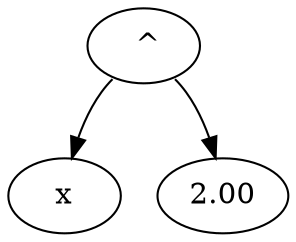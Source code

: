 digraph G {
94750439495312[label = "x"]
94750439495472[label = " ^"]
94750439495472:sw ->94750439495312;
94750439495472:se ->94750439495392;
94750439495392[label = "2.00"]

}